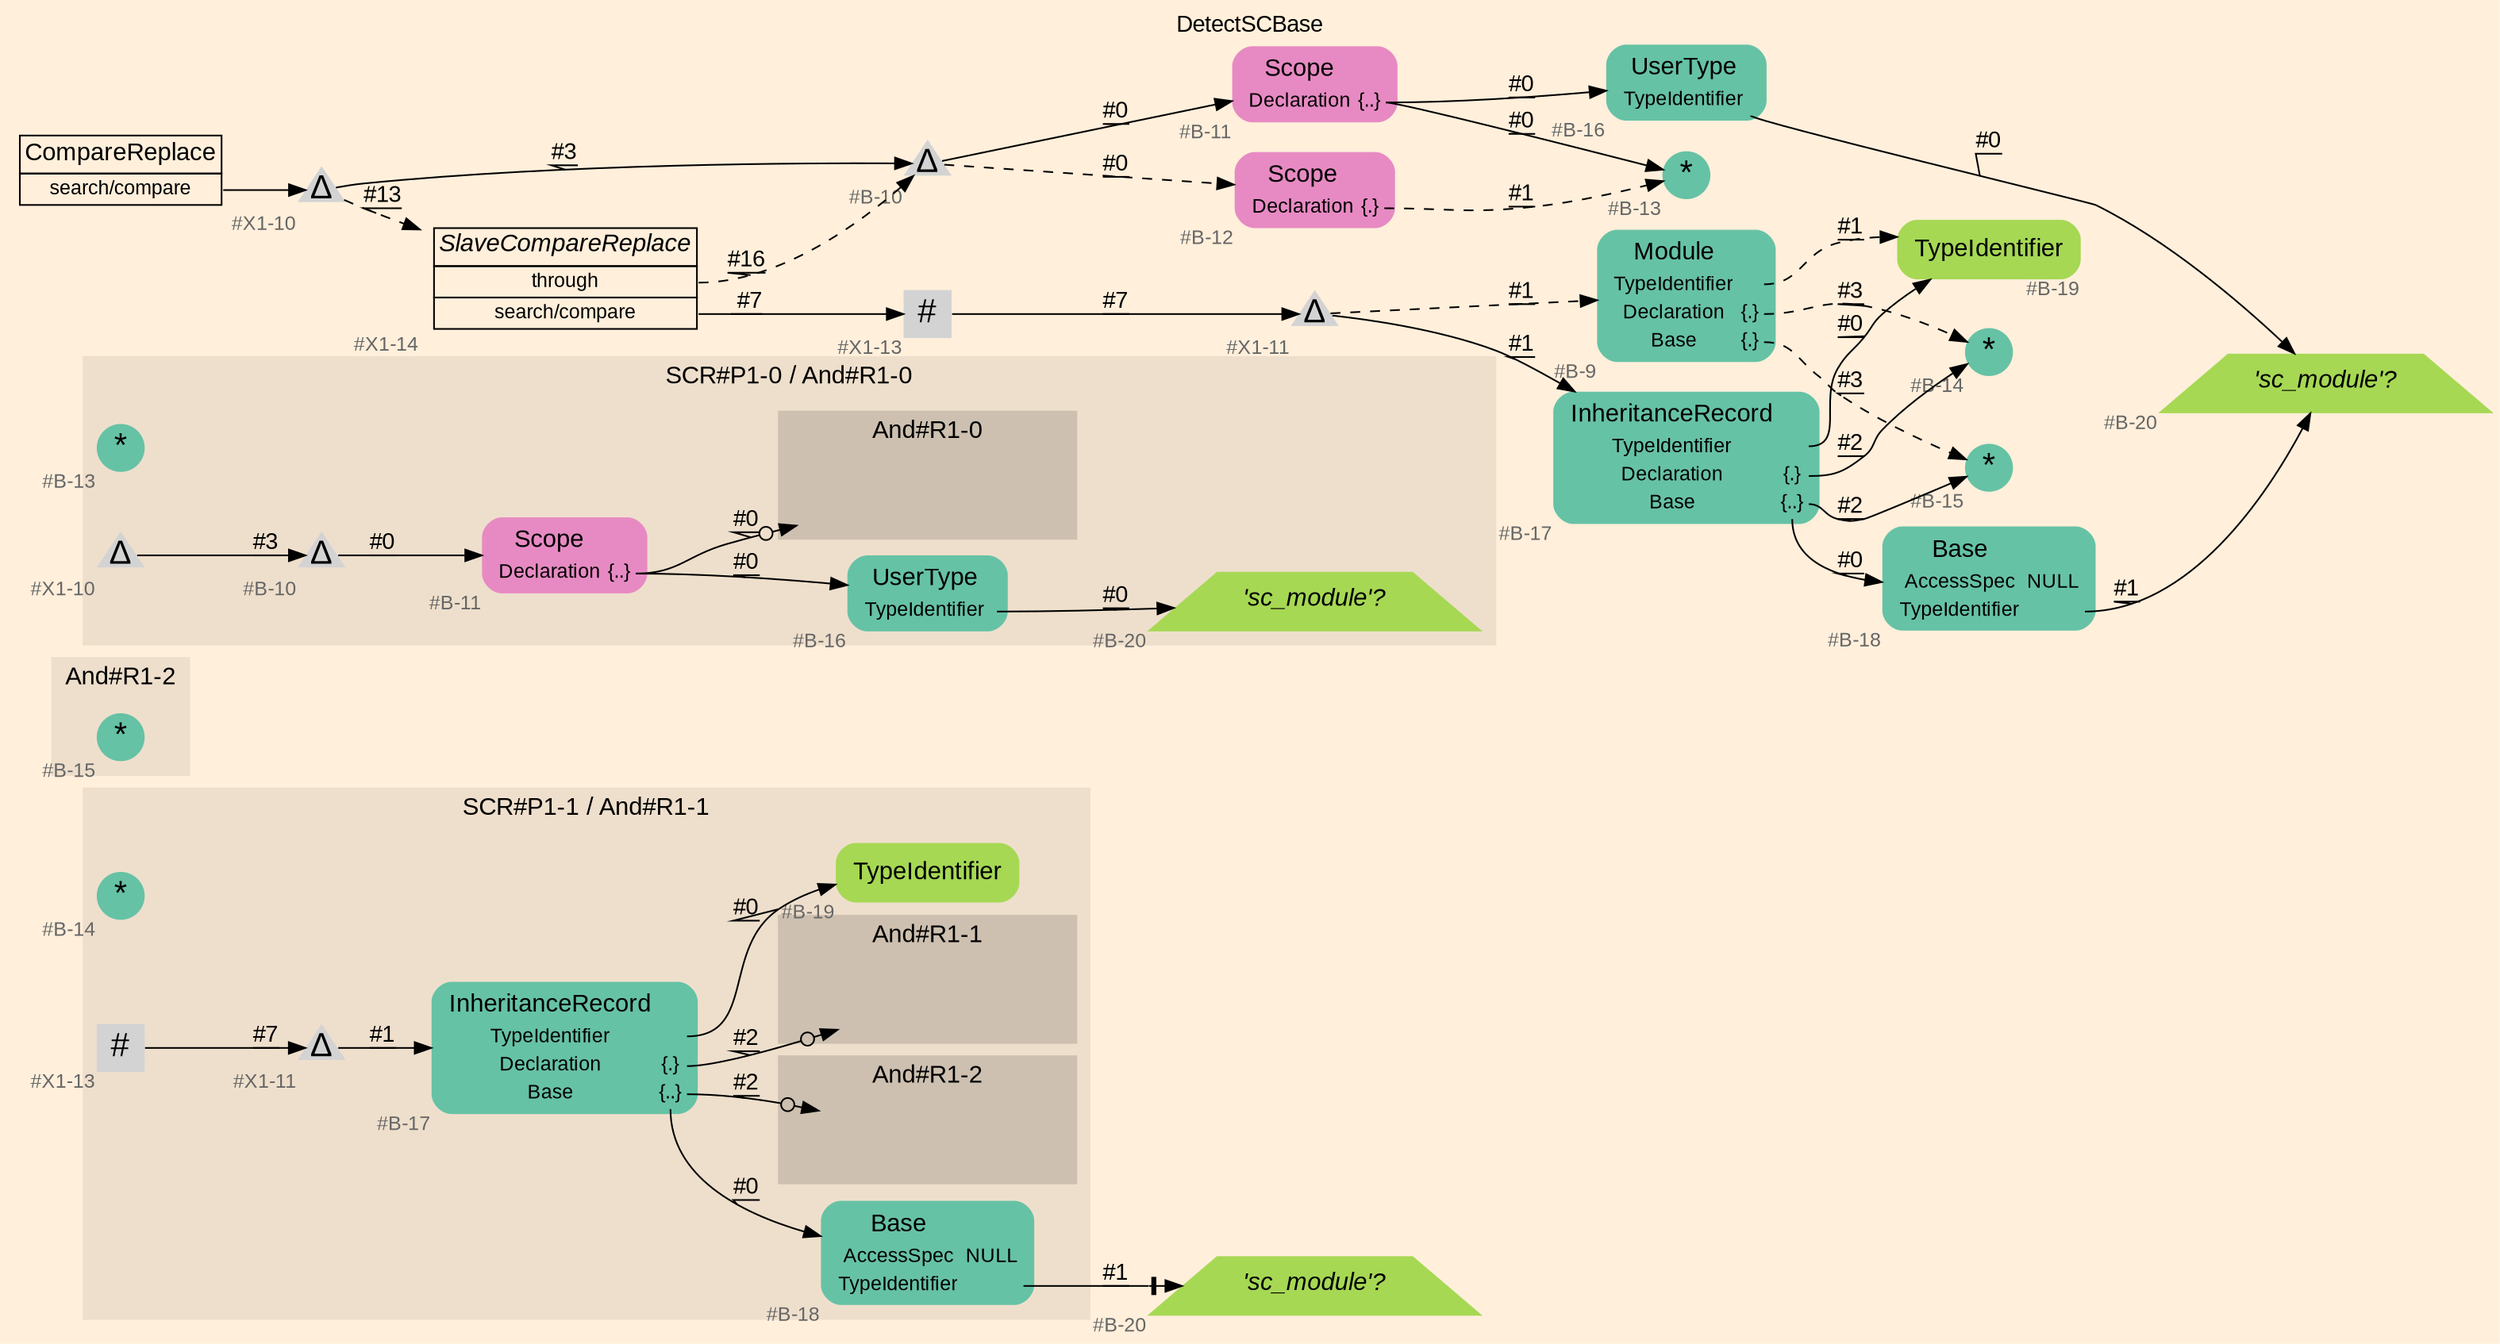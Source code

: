 digraph "DetectSCBase" {
label = "DetectSCBase"
labelloc = t
graph [
    rankdir = "LR"
    ranksep = 0.3
    bgcolor = antiquewhite1
    color = black
    fontcolor = black
    fontname = "Arial"
];
node [
    fontname = "Arial"
];
edge [
    fontname = "Arial"
];

// -------------------- figure And#R1-1 --------------------
// -------- region And#R1-1 ----------
subgraph "clusterAnd#R1-1" {
    label = "And#R1-1"
    style = "filled"
    color = antiquewhite2
    fontsize = "15"
    // -------- block And#R1-1/#B-14 ----------
    "And#R1-1/#B-14" [
        fillcolor = "/set28/1"
        xlabel = "#B-14"
        fontsize = "12"
        fontcolor = grey40
        shape = "circle"
        label = <<FONT COLOR="black" POINT-SIZE="20">*</FONT>>
        style = "filled"
        penwidth = 0.0
        fixedsize = true
        width = 0.4
        height = 0.4
    ];
    
}


// -------------------- figure And#R1-2 --------------------
// -------- region And#R1-2 ----------
subgraph "clusterAnd#R1-2" {
    label = "And#R1-2"
    style = "filled"
    color = antiquewhite2
    fontsize = "15"
    // -------- block And#R1-2/#B-15 ----------
    "And#R1-2/#B-15" [
        fillcolor = "/set28/1"
        xlabel = "#B-15"
        fontsize = "12"
        fontcolor = grey40
        shape = "circle"
        label = <<FONT COLOR="black" POINT-SIZE="20">*</FONT>>
        style = "filled"
        penwidth = 0.0
        fixedsize = true
        width = 0.4
        height = 0.4
    ];
    
}


// -------------------- figure And#R1-1 --------------------
// -------- region And#R1-1 ----------
subgraph "clusterAnd#R1-1" {
    label = "SCR#P1-1 / And#R1-1"
    style = "filled"
    color = antiquewhite2
    fontsize = "15"
    // -------- block And#R1-1/#X1-13 ----------
    "And#R1-1/#X1-13" [
        xlabel = "#X1-13"
        fontsize = "12"
        fontcolor = grey40
        shape = "square"
        label = <<FONT COLOR="black" POINT-SIZE="20">#</FONT>>
        style = "filled"
        penwidth = 0.0
        fixedsize = true
        width = 0.4
        height = 0.4
    ];
    
    // -------- block And#R1-1/#B-19 ----------
    "And#R1-1/#B-19" [
        fillcolor = "/set28/5"
        xlabel = "#B-19"
        fontsize = "12"
        fontcolor = grey40
        shape = "plaintext"
        label = <<TABLE BORDER="0" CELLBORDER="0" CELLSPACING="0">
         <TR><TD><FONT COLOR="black" POINT-SIZE="15">TypeIdentifier</FONT></TD></TR>
        </TABLE>>
        style = "rounded,filled"
    ];
    
    // -------- block And#R1-1/#B-17 ----------
    "And#R1-1/#B-17" [
        fillcolor = "/set28/1"
        xlabel = "#B-17"
        fontsize = "12"
        fontcolor = grey40
        shape = "plaintext"
        label = <<TABLE BORDER="0" CELLBORDER="0" CELLSPACING="0">
         <TR><TD><FONT COLOR="black" POINT-SIZE="15">InheritanceRecord</FONT></TD></TR>
         <TR><TD><FONT COLOR="black" POINT-SIZE="12">TypeIdentifier</FONT></TD><TD PORT="port0"></TD></TR>
         <TR><TD><FONT COLOR="black" POINT-SIZE="12">Declaration</FONT></TD><TD PORT="port1"><FONT COLOR="black" POINT-SIZE="12">{.}</FONT></TD></TR>
         <TR><TD><FONT COLOR="black" POINT-SIZE="12">Base</FONT></TD><TD PORT="port2"><FONT COLOR="black" POINT-SIZE="12">{..}</FONT></TD></TR>
        </TABLE>>
        style = "rounded,filled"
    ];
    
    // -------- block And#R1-1/#B-18 ----------
    "And#R1-1/#B-18" [
        fillcolor = "/set28/1"
        xlabel = "#B-18"
        fontsize = "12"
        fontcolor = grey40
        shape = "plaintext"
        label = <<TABLE BORDER="0" CELLBORDER="0" CELLSPACING="0">
         <TR><TD><FONT COLOR="black" POINT-SIZE="15">Base</FONT></TD></TR>
         <TR><TD><FONT COLOR="black" POINT-SIZE="12">AccessSpec</FONT></TD><TD PORT="port0"><FONT COLOR="black" POINT-SIZE="12">NULL</FONT></TD></TR>
         <TR><TD><FONT COLOR="black" POINT-SIZE="12">TypeIdentifier</FONT></TD><TD PORT="port1"></TD></TR>
        </TABLE>>
        style = "rounded,filled"
    ];
    
    // -------- block And#R1-1/#X1-11 ----------
    "And#R1-1/#X1-11" [
        xlabel = "#X1-11"
        fontsize = "12"
        fontcolor = grey40
        shape = "triangle"
        label = <<FONT COLOR="black" POINT-SIZE="20">Δ</FONT>>
        style = "filled"
        penwidth = 0.0
        fixedsize = true
        width = 0.4
        height = 0.4
    ];
    
    // -------- region And#R1-1/And#R1-1 ----------
    subgraph "clusterAnd#R1-1/And#R1-1" {
        label = "And#R1-1"
        style = "filled"
        color = antiquewhite3
        fontsize = "15"
        // -------- block And#R1-1/And#R1-1/#B-14 ----------
        "And#R1-1/And#R1-1/#B-14" [
            fillcolor = "/set28/1"
            xlabel = "#B-14"
            fontsize = "12"
            fontcolor = grey40
            shape = "none"
            style = "invisible"
        ];
        
    }
    
    // -------- region And#R1-1/And#R1-2 ----------
    subgraph "clusterAnd#R1-1/And#R1-2" {
        label = "And#R1-2"
        style = "filled"
        color = antiquewhite3
        fontsize = "15"
        // -------- block And#R1-1/And#R1-2/#B-15 ----------
        "And#R1-1/And#R1-2/#B-15" [
            fillcolor = "/set28/1"
            xlabel = "#B-15"
            fontsize = "12"
            fontcolor = grey40
            shape = "none"
            style = "invisible"
        ];
        
    }
    
}

// -------- block And#R1-1/#B-20 ----------
"And#R1-1/#B-20" [
    fillcolor = "/set28/5"
    xlabel = "#B-20"
    fontsize = "12"
    fontcolor = grey40
    shape = "trapezium"
    label = <<FONT COLOR="black" POINT-SIZE="15"><I>'sc_module'?</I></FONT>>
    style = "filled"
    penwidth = 0.0
];

"And#R1-1/#X1-13" -> "And#R1-1/#X1-11" [
    label = "#7"
    decorate = true
    color = black
    fontcolor = black
];

"And#R1-1/#B-17":port0 -> "And#R1-1/#B-19" [
    label = "#0"
    decorate = true
    color = black
    fontcolor = black
];

"And#R1-1/#B-17":port1 -> "And#R1-1/And#R1-1/#B-14" [
    arrowhead="normalnoneodot"
    label = "#2"
    decorate = true
    color = black
    fontcolor = black
];

"And#R1-1/#B-17":port2 -> "And#R1-1/And#R1-2/#B-15" [
    arrowhead="normalnoneodot"
    label = "#2"
    decorate = true
    color = black
    fontcolor = black
];

"And#R1-1/#B-17":port2 -> "And#R1-1/#B-18" [
    label = "#0"
    decorate = true
    color = black
    fontcolor = black
];

"And#R1-1/#B-18":port1 -> "And#R1-1/#B-20" [
    arrowhead="normalnonetee"
    label = "#1"
    decorate = true
    color = black
    fontcolor = black
];

"And#R1-1/#X1-11" -> "And#R1-1/#B-17" [
    label = "#1"
    decorate = true
    color = black
    fontcolor = black
];


// -------------------- figure And#R1-0 --------------------
// -------- region And#R1-0 ----------
subgraph "clusterAnd#R1-0" {
    label = "And#R1-0"
    style = "filled"
    color = antiquewhite2
    fontsize = "15"
    // -------- block And#R1-0/#B-13 ----------
    "And#R1-0/#B-13" [
        fillcolor = "/set28/1"
        xlabel = "#B-13"
        fontsize = "12"
        fontcolor = grey40
        shape = "circle"
        label = <<FONT COLOR="black" POINT-SIZE="20">*</FONT>>
        style = "filled"
        penwidth = 0.0
        fixedsize = true
        width = 0.4
        height = 0.4
    ];
    
}


// -------------------- figure And#R1-0 --------------------
// -------- region And#R1-0 ----------
subgraph "clusterAnd#R1-0" {
    label = "SCR#P1-0 / And#R1-0"
    style = "filled"
    color = antiquewhite2
    fontsize = "15"
    // -------- block And#R1-0/#B-11 ----------
    "And#R1-0/#B-11" [
        fillcolor = "/set28/4"
        xlabel = "#B-11"
        fontsize = "12"
        fontcolor = grey40
        shape = "plaintext"
        label = <<TABLE BORDER="0" CELLBORDER="0" CELLSPACING="0">
         <TR><TD><FONT COLOR="black" POINT-SIZE="15">Scope</FONT></TD></TR>
         <TR><TD><FONT COLOR="black" POINT-SIZE="12">Declaration</FONT></TD><TD PORT="port0"><FONT COLOR="black" POINT-SIZE="12">{..}</FONT></TD></TR>
        </TABLE>>
        style = "rounded,filled"
    ];
    
    // -------- block And#R1-0/#B-20 ----------
    "And#R1-0/#B-20" [
        fillcolor = "/set28/5"
        xlabel = "#B-20"
        fontsize = "12"
        fontcolor = grey40
        shape = "trapezium"
        label = <<FONT COLOR="black" POINT-SIZE="15"><I>'sc_module'?</I></FONT>>
        style = "filled"
        penwidth = 0.0
    ];
    
    // -------- block And#R1-0/#B-10 ----------
    "And#R1-0/#B-10" [
        xlabel = "#B-10"
        fontsize = "12"
        fontcolor = grey40
        shape = "triangle"
        label = <<FONT COLOR="black" POINT-SIZE="20">Δ</FONT>>
        style = "filled"
        penwidth = 0.0
        fixedsize = true
        width = 0.4
        height = 0.4
    ];
    
    // -------- block And#R1-0/#B-16 ----------
    "And#R1-0/#B-16" [
        fillcolor = "/set28/1"
        xlabel = "#B-16"
        fontsize = "12"
        fontcolor = grey40
        shape = "plaintext"
        label = <<TABLE BORDER="0" CELLBORDER="0" CELLSPACING="0">
         <TR><TD><FONT COLOR="black" POINT-SIZE="15">UserType</FONT></TD></TR>
         <TR><TD><FONT COLOR="black" POINT-SIZE="12">TypeIdentifier</FONT></TD><TD PORT="port0"></TD></TR>
        </TABLE>>
        style = "rounded,filled"
    ];
    
    // -------- block And#R1-0/#X1-10 ----------
    "And#R1-0/#X1-10" [
        xlabel = "#X1-10"
        fontsize = "12"
        fontcolor = grey40
        shape = "triangle"
        label = <<FONT COLOR="black" POINT-SIZE="20">Δ</FONT>>
        style = "filled"
        penwidth = 0.0
        fixedsize = true
        width = 0.4
        height = 0.4
    ];
    
    // -------- region And#R1-0/And#R1-0 ----------
    subgraph "clusterAnd#R1-0/And#R1-0" {
        label = "And#R1-0"
        style = "filled"
        color = antiquewhite3
        fontsize = "15"
        // -------- block And#R1-0/And#R1-0/#B-13 ----------
        "And#R1-0/And#R1-0/#B-13" [
            fillcolor = "/set28/1"
            xlabel = "#B-13"
            fontsize = "12"
            fontcolor = grey40
            shape = "none"
            style = "invisible"
        ];
        
    }
    
}

"And#R1-0/#B-11":port0 -> "And#R1-0/And#R1-0/#B-13" [
    arrowhead="normalnoneodot"
    label = "#0"
    decorate = true
    color = black
    fontcolor = black
];

"And#R1-0/#B-11":port0 -> "And#R1-0/#B-16" [
    label = "#0"
    decorate = true
    color = black
    fontcolor = black
];

"And#R1-0/#B-10" -> "And#R1-0/#B-11" [
    label = "#0"
    decorate = true
    color = black
    fontcolor = black
];

"And#R1-0/#B-16":port0 -> "And#R1-0/#B-20" [
    label = "#0"
    decorate = true
    color = black
    fontcolor = black
];

"And#R1-0/#X1-10" -> "And#R1-0/#B-10" [
    label = "#3"
    decorate = true
    color = black
    fontcolor = black
];


// -------------------- transformation figure --------------------
// -------- block CR#X1-12 ----------
"CR#X1-12" [
    fillcolor = antiquewhite1
    fontsize = "12"
    fontcolor = grey40
    shape = "plaintext"
    label = <<TABLE BORDER="0" CELLBORDER="1" CELLSPACING="0">
     <TR><TD><FONT COLOR="black" POINT-SIZE="15">CompareReplace</FONT></TD></TR>
     <TR><TD PORT="port0"><FONT COLOR="black" POINT-SIZE="12">search/compare</FONT></TD></TR>
    </TABLE>>
    style = "filled"
    color = black
];

// -------- block #X1-10 ----------
"#X1-10" [
    xlabel = "#X1-10"
    fontsize = "12"
    fontcolor = grey40
    shape = "triangle"
    label = <<FONT COLOR="black" POINT-SIZE="20">Δ</FONT>>
    style = "filled"
    penwidth = 0.0
    fixedsize = true
    width = 0.4
    height = 0.4
];

// -------- block #B-10 ----------
"#B-10" [
    xlabel = "#B-10"
    fontsize = "12"
    fontcolor = grey40
    shape = "triangle"
    label = <<FONT COLOR="black" POINT-SIZE="20">Δ</FONT>>
    style = "filled"
    penwidth = 0.0
    fixedsize = true
    width = 0.4
    height = 0.4
];

// -------- block #B-11 ----------
"#B-11" [
    fillcolor = "/set28/4"
    xlabel = "#B-11"
    fontsize = "12"
    fontcolor = grey40
    shape = "plaintext"
    label = <<TABLE BORDER="0" CELLBORDER="0" CELLSPACING="0">
     <TR><TD><FONT COLOR="black" POINT-SIZE="15">Scope</FONT></TD></TR>
     <TR><TD><FONT COLOR="black" POINT-SIZE="12">Declaration</FONT></TD><TD PORT="port0"><FONT COLOR="black" POINT-SIZE="12">{..}</FONT></TD></TR>
    </TABLE>>
    style = "rounded,filled"
];

// -------- block #B-13 ----------
"#B-13" [
    fillcolor = "/set28/1"
    xlabel = "#B-13"
    fontsize = "12"
    fontcolor = grey40
    shape = "circle"
    label = <<FONT COLOR="black" POINT-SIZE="20">*</FONT>>
    style = "filled"
    penwidth = 0.0
    fixedsize = true
    width = 0.4
    height = 0.4
];

// -------- block #B-16 ----------
"#B-16" [
    fillcolor = "/set28/1"
    xlabel = "#B-16"
    fontsize = "12"
    fontcolor = grey40
    shape = "plaintext"
    label = <<TABLE BORDER="0" CELLBORDER="0" CELLSPACING="0">
     <TR><TD><FONT COLOR="black" POINT-SIZE="15">UserType</FONT></TD></TR>
     <TR><TD><FONT COLOR="black" POINT-SIZE="12">TypeIdentifier</FONT></TD><TD PORT="port0"></TD></TR>
    </TABLE>>
    style = "rounded,filled"
];

// -------- block #B-20 ----------
"#B-20" [
    fillcolor = "/set28/5"
    xlabel = "#B-20"
    fontsize = "12"
    fontcolor = grey40
    shape = "trapezium"
    label = <<FONT COLOR="black" POINT-SIZE="15"><I>'sc_module'?</I></FONT>>
    style = "filled"
    penwidth = 0.0
];

// -------- block #B-12 ----------
"#B-12" [
    fillcolor = "/set28/4"
    xlabel = "#B-12"
    fontsize = "12"
    fontcolor = grey40
    shape = "plaintext"
    label = <<TABLE BORDER="0" CELLBORDER="0" CELLSPACING="0">
     <TR><TD><FONT COLOR="black" POINT-SIZE="15">Scope</FONT></TD></TR>
     <TR><TD><FONT COLOR="black" POINT-SIZE="12">Declaration</FONT></TD><TD PORT="port0"><FONT COLOR="black" POINT-SIZE="12">{.}</FONT></TD></TR>
    </TABLE>>
    style = "rounded,filled"
];

// -------- block #X1-14 ----------
"#X1-14" [
    fillcolor = antiquewhite1
    xlabel = "#X1-14"
    fontsize = "12"
    fontcolor = grey40
    shape = "plaintext"
    label = <<TABLE BORDER="0" CELLBORDER="1" CELLSPACING="0">
     <TR><TD><FONT COLOR="black" POINT-SIZE="15"><I>SlaveCompareReplace</I></FONT></TD></TR>
     <TR><TD PORT="port0"><FONT COLOR="black" POINT-SIZE="12">through</FONT></TD></TR>
     <TR><TD PORT="port1"><FONT COLOR="black" POINT-SIZE="12">search/compare</FONT></TD></TR>
    </TABLE>>
    style = "filled"
    color = black
];

// -------- block #X1-13 ----------
"#X1-13" [
    xlabel = "#X1-13"
    fontsize = "12"
    fontcolor = grey40
    shape = "square"
    label = <<FONT COLOR="black" POINT-SIZE="20">#</FONT>>
    style = "filled"
    penwidth = 0.0
    fixedsize = true
    width = 0.4
    height = 0.4
];

// -------- block #X1-11 ----------
"#X1-11" [
    xlabel = "#X1-11"
    fontsize = "12"
    fontcolor = grey40
    shape = "triangle"
    label = <<FONT COLOR="black" POINT-SIZE="20">Δ</FONT>>
    style = "filled"
    penwidth = 0.0
    fixedsize = true
    width = 0.4
    height = 0.4
];

// -------- block #B-17 ----------
"#B-17" [
    fillcolor = "/set28/1"
    xlabel = "#B-17"
    fontsize = "12"
    fontcolor = grey40
    shape = "plaintext"
    label = <<TABLE BORDER="0" CELLBORDER="0" CELLSPACING="0">
     <TR><TD><FONT COLOR="black" POINT-SIZE="15">InheritanceRecord</FONT></TD></TR>
     <TR><TD><FONT COLOR="black" POINT-SIZE="12">TypeIdentifier</FONT></TD><TD PORT="port0"></TD></TR>
     <TR><TD><FONT COLOR="black" POINT-SIZE="12">Declaration</FONT></TD><TD PORT="port1"><FONT COLOR="black" POINT-SIZE="12">{.}</FONT></TD></TR>
     <TR><TD><FONT COLOR="black" POINT-SIZE="12">Base</FONT></TD><TD PORT="port2"><FONT COLOR="black" POINT-SIZE="12">{..}</FONT></TD></TR>
    </TABLE>>
    style = "rounded,filled"
];

// -------- block #B-19 ----------
"#B-19" [
    fillcolor = "/set28/5"
    xlabel = "#B-19"
    fontsize = "12"
    fontcolor = grey40
    shape = "plaintext"
    label = <<TABLE BORDER="0" CELLBORDER="0" CELLSPACING="0">
     <TR><TD><FONT COLOR="black" POINT-SIZE="15">TypeIdentifier</FONT></TD></TR>
    </TABLE>>
    style = "rounded,filled"
];

// -------- block #B-14 ----------
"#B-14" [
    fillcolor = "/set28/1"
    xlabel = "#B-14"
    fontsize = "12"
    fontcolor = grey40
    shape = "circle"
    label = <<FONT COLOR="black" POINT-SIZE="20">*</FONT>>
    style = "filled"
    penwidth = 0.0
    fixedsize = true
    width = 0.4
    height = 0.4
];

// -------- block #B-15 ----------
"#B-15" [
    fillcolor = "/set28/1"
    xlabel = "#B-15"
    fontsize = "12"
    fontcolor = grey40
    shape = "circle"
    label = <<FONT COLOR="black" POINT-SIZE="20">*</FONT>>
    style = "filled"
    penwidth = 0.0
    fixedsize = true
    width = 0.4
    height = 0.4
];

// -------- block #B-18 ----------
"#B-18" [
    fillcolor = "/set28/1"
    xlabel = "#B-18"
    fontsize = "12"
    fontcolor = grey40
    shape = "plaintext"
    label = <<TABLE BORDER="0" CELLBORDER="0" CELLSPACING="0">
     <TR><TD><FONT COLOR="black" POINT-SIZE="15">Base</FONT></TD></TR>
     <TR><TD><FONT COLOR="black" POINT-SIZE="12">AccessSpec</FONT></TD><TD PORT="port0"><FONT COLOR="black" POINT-SIZE="12">NULL</FONT></TD></TR>
     <TR><TD><FONT COLOR="black" POINT-SIZE="12">TypeIdentifier</FONT></TD><TD PORT="port1"></TD></TR>
    </TABLE>>
    style = "rounded,filled"
];

// -------- block #B-9 ----------
"#B-9" [
    fillcolor = "/set28/1"
    xlabel = "#B-9"
    fontsize = "12"
    fontcolor = grey40
    shape = "plaintext"
    label = <<TABLE BORDER="0" CELLBORDER="0" CELLSPACING="0">
     <TR><TD><FONT COLOR="black" POINT-SIZE="15">Module</FONT></TD></TR>
     <TR><TD><FONT COLOR="black" POINT-SIZE="12">TypeIdentifier</FONT></TD><TD PORT="port0"></TD></TR>
     <TR><TD><FONT COLOR="black" POINT-SIZE="12">Declaration</FONT></TD><TD PORT="port1"><FONT COLOR="black" POINT-SIZE="12">{.}</FONT></TD></TR>
     <TR><TD><FONT COLOR="black" POINT-SIZE="12">Base</FONT></TD><TD PORT="port2"><FONT COLOR="black" POINT-SIZE="12">{.}</FONT></TD></TR>
    </TABLE>>
    style = "rounded,filled"
];

"CR#X1-12":port0 -> "#X1-10" [
    label = ""
    decorate = true
    color = black
    fontcolor = black
];

"#X1-10" -> "#B-10" [
    label = "#3"
    decorate = true
    color = black
    fontcolor = black
];

"#X1-10" -> "#X1-14" [
    style="dashed"
    label = "#13"
    decorate = true
    color = black
    fontcolor = black
];

"#B-10" -> "#B-11" [
    label = "#0"
    decorate = true
    color = black
    fontcolor = black
];

"#B-10" -> "#B-12" [
    style="dashed"
    label = "#0"
    decorate = true
    color = black
    fontcolor = black
];

"#B-11":port0 -> "#B-13" [
    label = "#0"
    decorate = true
    color = black
    fontcolor = black
];

"#B-11":port0 -> "#B-16" [
    label = "#0"
    decorate = true
    color = black
    fontcolor = black
];

"#B-16":port0 -> "#B-20" [
    label = "#0"
    decorate = true
    color = black
    fontcolor = black
];

"#B-12":port0 -> "#B-13" [
    style="dashed"
    label = "#1"
    decorate = true
    color = black
    fontcolor = black
];

"#X1-14":port0 -> "#B-10" [
    style="dashed"
    label = "#16"
    decorate = true
    color = black
    fontcolor = black
];

"#X1-14":port1 -> "#X1-13" [
    label = " #7"
    decorate = true
    color = black
    fontcolor = black
];

"#X1-13" -> "#X1-11" [
    label = "#7"
    decorate = true
    color = black
    fontcolor = black
];

"#X1-11" -> "#B-17" [
    label = "#1"
    decorate = true
    color = black
    fontcolor = black
];

"#X1-11" -> "#B-9" [
    style="dashed"
    label = "#1"
    decorate = true
    color = black
    fontcolor = black
];

"#B-17":port0 -> "#B-19" [
    label = "#0"
    decorate = true
    color = black
    fontcolor = black
];

"#B-17":port1 -> "#B-14" [
    label = "#2"
    decorate = true
    color = black
    fontcolor = black
];

"#B-17":port2 -> "#B-15" [
    label = "#2"
    decorate = true
    color = black
    fontcolor = black
];

"#B-17":port2 -> "#B-18" [
    label = "#0"
    decorate = true
    color = black
    fontcolor = black
];

"#B-18":port1 -> "#B-20" [
    label = "#1"
    decorate = true
    color = black
    fontcolor = black
];

"#B-9":port0 -> "#B-19" [
    style="dashed"
    label = "#1"
    decorate = true
    color = black
    fontcolor = black
];

"#B-9":port1 -> "#B-14" [
    style="dashed"
    label = "#3"
    decorate = true
    color = black
    fontcolor = black
];

"#B-9":port2 -> "#B-15" [
    style="dashed"
    label = "#3"
    decorate = true
    color = black
    fontcolor = black
];


}
